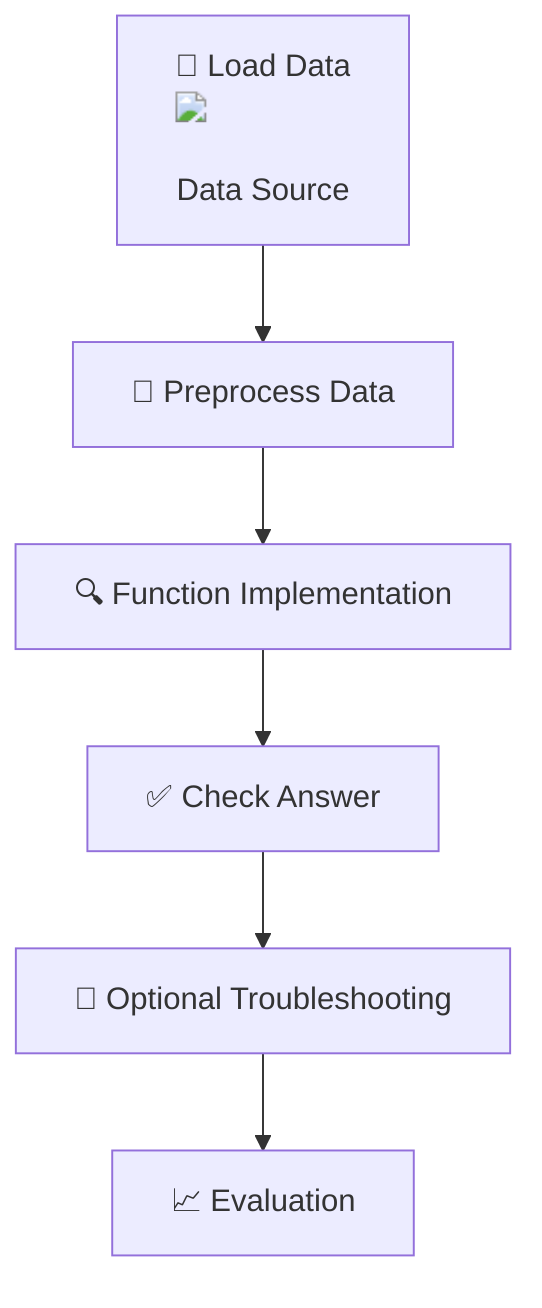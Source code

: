 flowchart TD
    A["📂 Load Data <img src='icons/file.svg'/> <br/> Data Source"] --> B["🔄 Preprocess Data"]
    B --> C["🔍 Function Implementation"]
    C --> D["✅ Check Answer"]
    D --> E["🧩 Optional Troubleshooting"]
    E --> F["📈 Evaluation"]